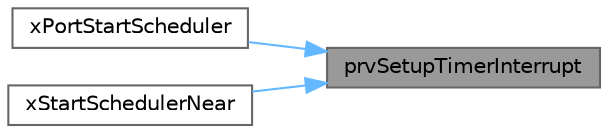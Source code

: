 digraph "prvSetupTimerInterrupt"
{
 // LATEX_PDF_SIZE
  bgcolor="transparent";
  edge [fontname=Helvetica,fontsize=10,labelfontname=Helvetica,labelfontsize=10];
  node [fontname=Helvetica,fontsize=10,shape=box,height=0.2,width=0.4];
  rankdir="RL";
  Node1 [id="Node000001",label="prvSetupTimerInterrupt",height=0.2,width=0.4,color="gray40", fillcolor="grey60", style="filled", fontcolor="black",tooltip=" "];
  Node1 -> Node2 [id="edge1_Node000001_Node000002",dir="back",color="steelblue1",style="solid",tooltip=" "];
  Node2 [id="Node000002",label="xPortStartScheduler",height=0.2,width=0.4,color="grey40", fillcolor="white", style="filled",URL="$_c_c_s_2_a_r_m___cortex-_r4_2port_8c.html#ade5a8c6666e7413a0355cc252029c5c6",tooltip=" "];
  Node1 -> Node3 [id="edge2_Node000001_Node000003",dir="back",color="steelblue1",style="solid",tooltip=" "];
  Node3 [id="Node000003",label="xStartSchedulerNear",height=0.2,width=0.4,color="grey40", fillcolor="white", style="filled",URL="$_g_c_c_2_h_c_s12_2port_8c.html#a0f1ab8783182022e38376cbce6b5fa99",tooltip=" "];
}
